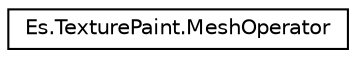 digraph "Graphical Class Hierarchy"
{
  edge [fontname="Helvetica",fontsize="10",labelfontname="Helvetica",labelfontsize="10"];
  node [fontname="Helvetica",fontsize="10",shape=record];
  rankdir="LR";
  Node0 [label="Es.TexturePaint.MeshOperator",height=0.2,width=0.4,color="black", fillcolor="white", style="filled",URL="$class_es_1_1_texture_paint_1_1_mesh_operator.html",tooltip="A class that manipulates Mesh. "];
}
